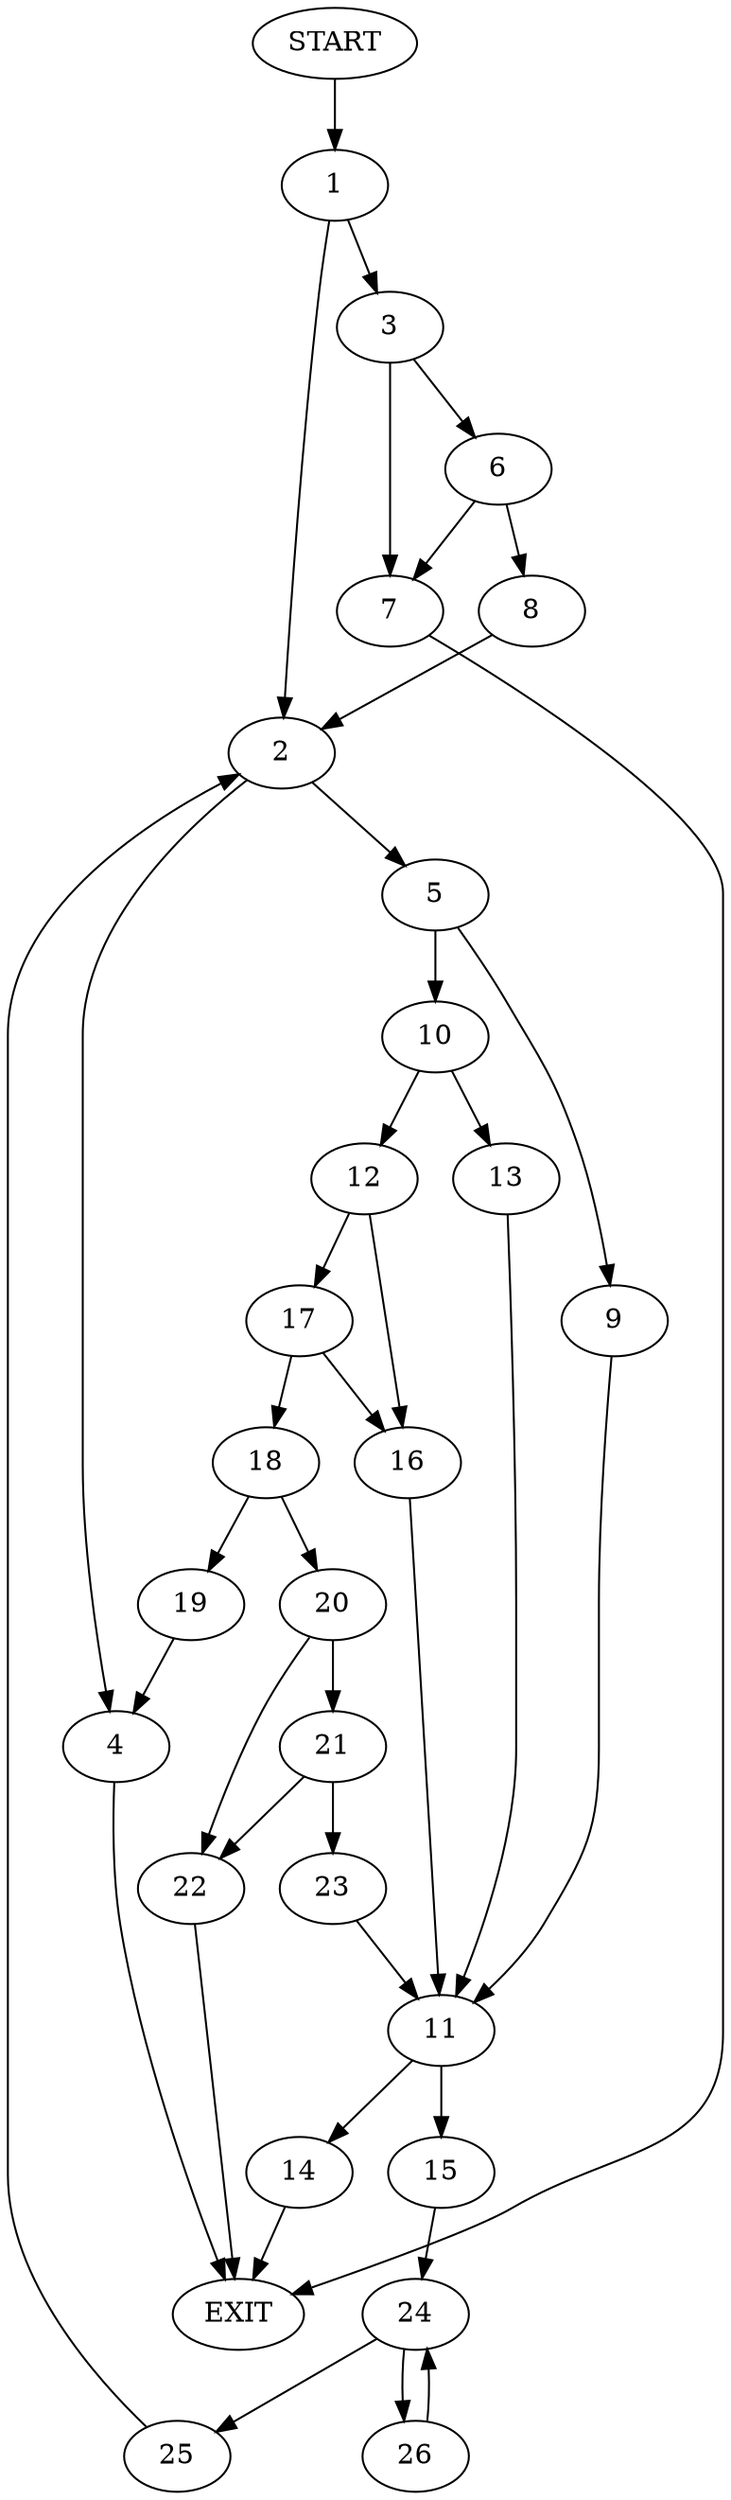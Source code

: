 digraph {
0 [label="START"]
27 [label="EXIT"]
0 -> 1
1 -> 2
1 -> 3
2 -> 4
2 -> 5
3 -> 6
3 -> 7
6 -> 7
6 -> 8
7 -> 27
8 -> 2
5 -> 9
5 -> 10
4 -> 27
9 -> 11
10 -> 12
10 -> 13
11 -> 14
11 -> 15
13 -> 11
12 -> 16
12 -> 17
16 -> 11
17 -> 16
17 -> 18
18 -> 19
18 -> 20
20 -> 21
20 -> 22
19 -> 4
22 -> 27
21 -> 22
21 -> 23
23 -> 11
15 -> 24
14 -> 27
24 -> 25
24 -> 26
25 -> 2
26 -> 24
}

